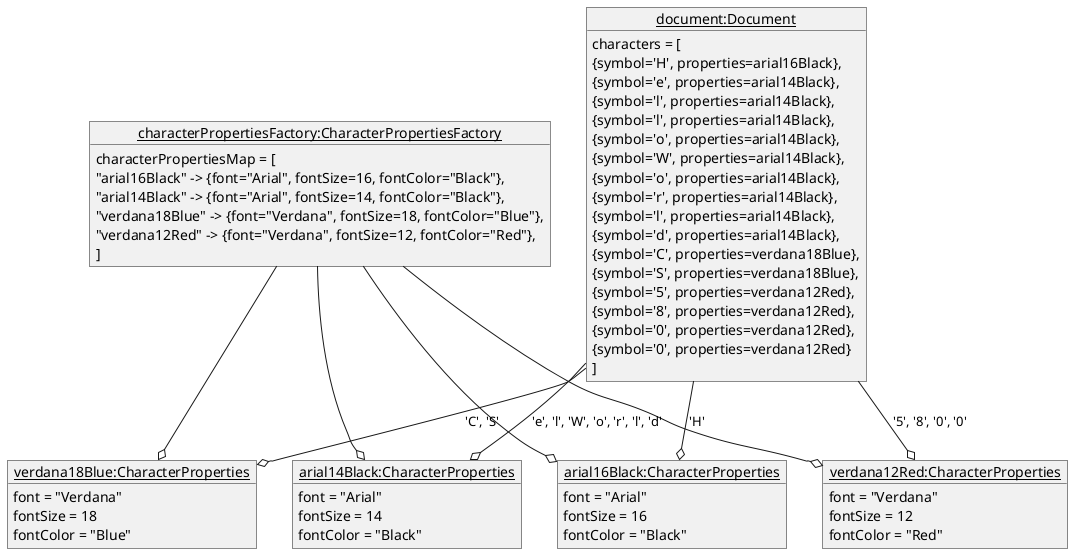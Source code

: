 @startuml
'https://plantuml.com/object-diagram

object "<u>characterPropertiesFactory:CharacterPropertiesFactory</u>" as characterPropertiesFactory {
    characterPropertiesMap = [
        "arial16Black" -> {font="Arial", fontSize=16, fontColor="Black"},
        "arial14Black" -> {font="Arial", fontSize=14, fontColor="Black"},
        "verdana18Blue" -> {font="Verdana", fontSize=18, fontColor="Blue"},
        "verdana12Red" -> {font="Verdana", fontSize=12, fontColor="Red"},
    ]
}

object "<u>arial16Black:CharacterProperties</u>" as arial16Black {
    font = "Arial"
    fontSize = 16
    fontColor = "Black"
}

object "<u>arial14Black:CharacterProperties</u>" as arial14Black {
    font = "Arial"
    fontSize = 14
    fontColor = "Black"
}

object "<u>verdana18Blue:CharacterProperties</u>" as verdana18Blue {
    font = "Verdana"
    fontSize = 18
    fontColor = "Blue"
}

object "<u>verdana12Red:CharacterProperties</u>" as verdana12Red {
    font = "Verdana"
    fontSize = 12
    fontColor = "Red"
}

object "<u>document:Document</u>" as document {
    characters = [
        {symbol='H', properties=arial16Black},
        {symbol='e', properties=arial14Black},
        {symbol='l', properties=arial14Black},
        {symbol='l', properties=arial14Black},
        {symbol='o', properties=arial14Black},
        {symbol='W', properties=arial14Black},
        {symbol='o', properties=arial14Black},
        {symbol='r', properties=arial14Black},
        {symbol='l', properties=arial14Black},
        {symbol='d', properties=arial14Black},
        {symbol='C', properties=verdana18Blue},
        {symbol='S', properties=verdana18Blue},
        {symbol='5', properties=verdana12Red},
        {symbol='8', properties=verdana12Red},
        {symbol='0', properties=verdana12Red},
        {symbol='0', properties=verdana12Red}
    ]
}

characterPropertiesFactory --o arial16Black
characterPropertiesFactory --o arial14Black
characterPropertiesFactory --o verdana18Blue
characterPropertiesFactory --o verdana12Red

document --o arial16Black : 'H'
document --o arial14Black : 'e', 'l', 'W', 'o', 'r', 'l', 'd'
document --o verdana18Blue : 'C', 'S'
document --o verdana12Red : '5', '8', '0', '0'
@enduml
